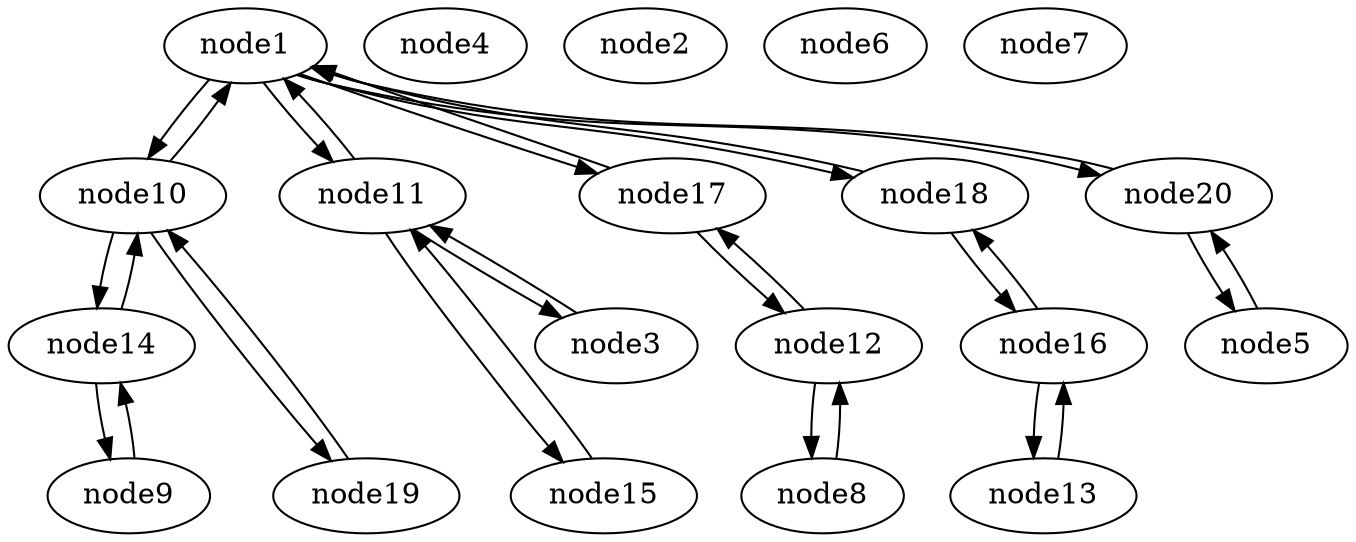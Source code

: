 strict digraph {


	"node1" [  weight=0 ];

	"node1" -> "node10" [  weight=0 ];

	"node1" -> "node11" [  weight=0 ];

	"node1" -> "node17" [  weight=0 ];

	"node1" -> "node18" [  weight=0 ];

	"node1" -> "node20" [  weight=0 ];

	"node18" [  weight=0 ];

	"node18" -> "node1" [  weight=0 ];

	"node18" -> "node16" [  weight=0 ];

	"node4" [  weight=0 ];

	"node11" [  weight=0 ];

	"node11" -> "node15" [  weight=0 ];

	"node11" -> "node1" [  weight=0 ];

	"node11" -> "node3" [  weight=0 ];

	"node2" [  weight=0 ];

	"node14" [  weight=0 ];

	"node14" -> "node10" [  weight=0 ];

	"node14" -> "node9" [  weight=0 ];

	"node8" [  weight=0 ];

	"node8" -> "node12" [  weight=0 ];

	"node19" [  weight=0 ];

	"node19" -> "node10" [  weight=0 ];

	"node17" [  weight=0 ];

	"node17" -> "node1" [  weight=0 ];

	"node17" -> "node12" [  weight=0 ];

	"node20" [  weight=0 ];

	"node20" -> "node1" [  weight=0 ];

	"node20" -> "node5" [  weight=0 ];

	"node3" [  weight=0 ];

	"node3" -> "node11" [  weight=0 ];

	"node10" [  weight=0 ];

	"node10" -> "node1" [  weight=0 ];

	"node10" -> "node14" [  weight=0 ];

	"node10" -> "node19" [  weight=0 ];

	"node13" [  weight=0 ];

	"node13" -> "node16" [  weight=0 ];

	"node6" [  weight=0 ];

	"node7" [  weight=0 ];

	"node5" [  weight=0 ];

	"node5" -> "node20" [  weight=0 ];

	"node12" [  weight=0 ];

	"node12" -> "node17" [  weight=0 ];

	"node12" -> "node8" [  weight=0 ];

	"node15" [  weight=0 ];

	"node15" -> "node11" [  weight=0 ];

	"node16" [  weight=0 ];

	"node16" -> "node13" [  weight=0 ];

	"node16" -> "node18" [  weight=0 ];

	"node9" [  weight=0 ];

	"node9" -> "node14" [  weight=0 ];

}

